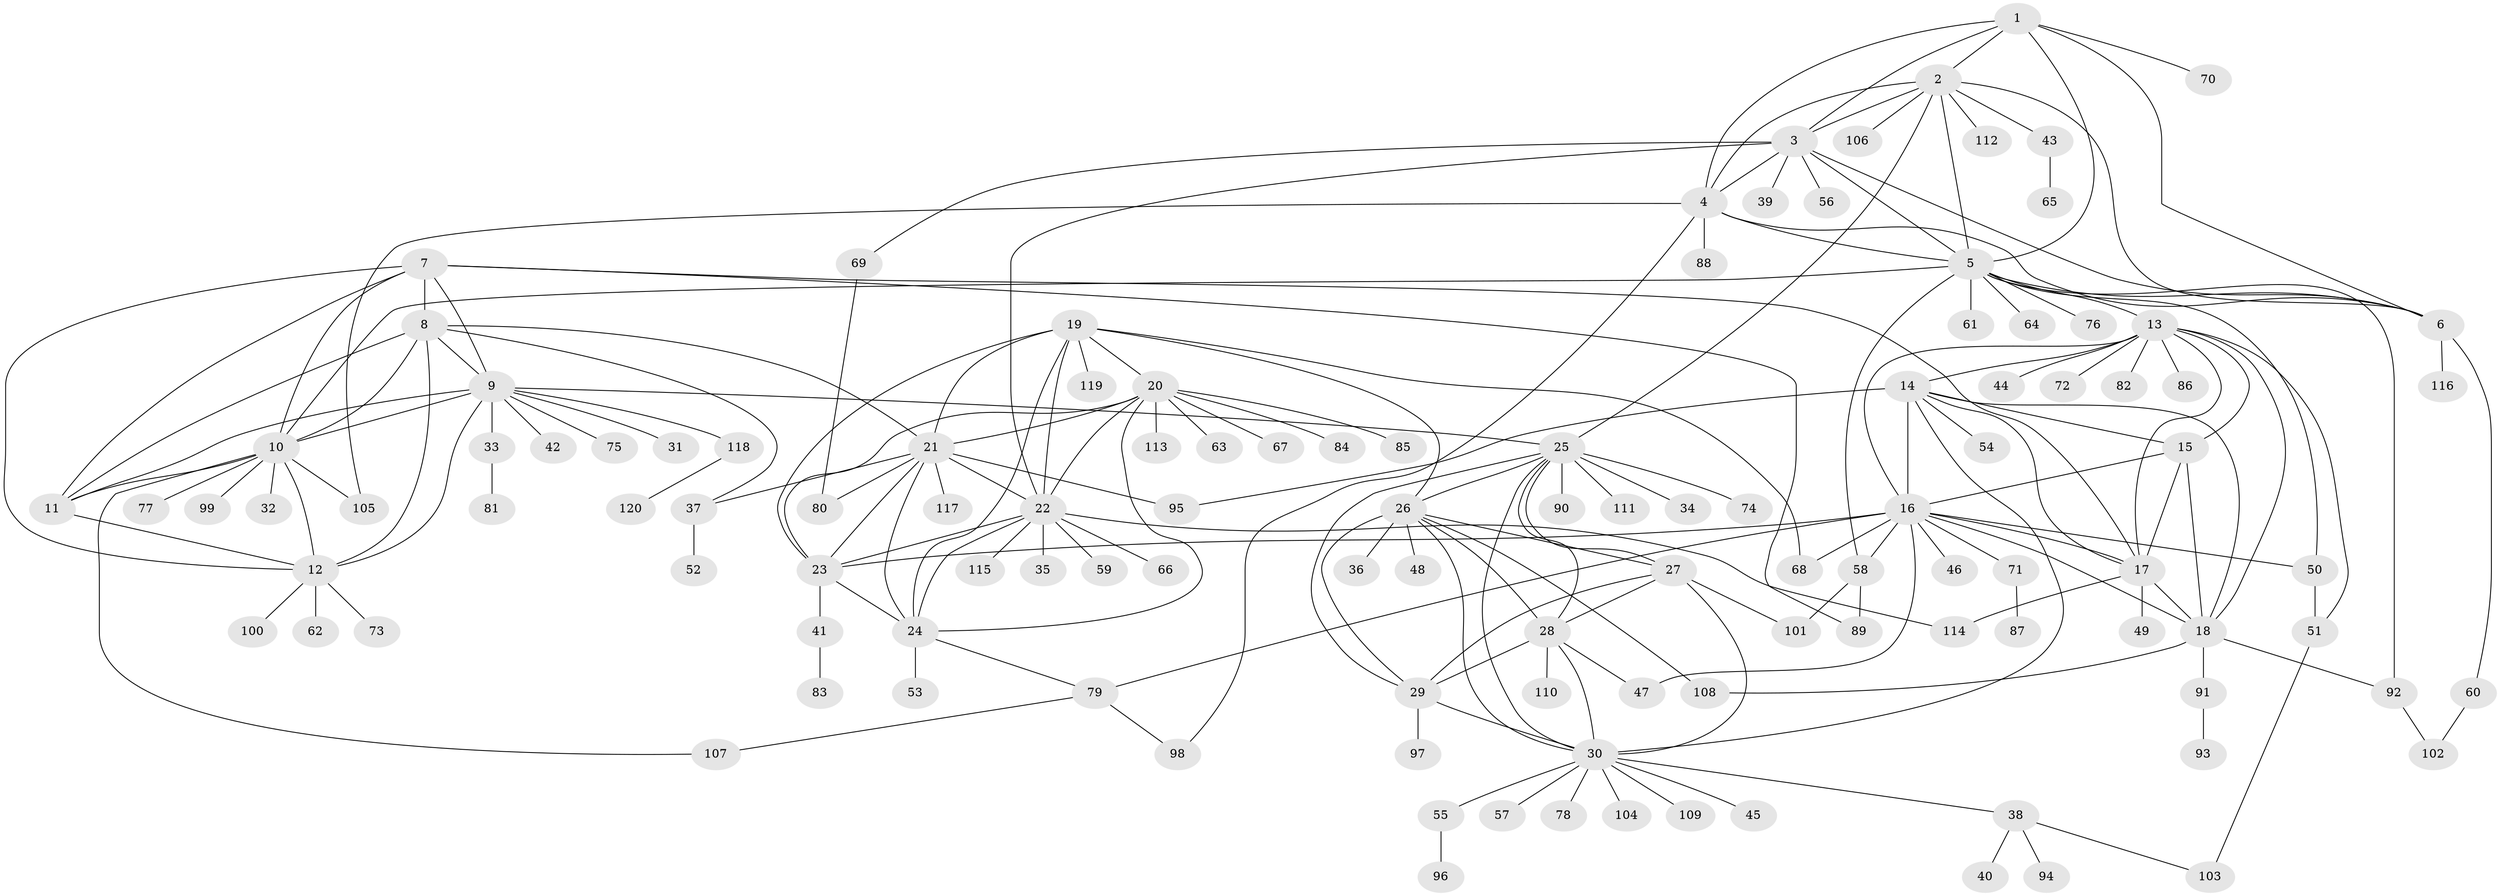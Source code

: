 // Generated by graph-tools (version 1.1) at 2025/02/03/09/25 03:02:44]
// undirected, 120 vertices, 194 edges
graph export_dot {
graph [start="1"]
  node [color=gray90,style=filled];
  1;
  2;
  3;
  4;
  5;
  6;
  7;
  8;
  9;
  10;
  11;
  12;
  13;
  14;
  15;
  16;
  17;
  18;
  19;
  20;
  21;
  22;
  23;
  24;
  25;
  26;
  27;
  28;
  29;
  30;
  31;
  32;
  33;
  34;
  35;
  36;
  37;
  38;
  39;
  40;
  41;
  42;
  43;
  44;
  45;
  46;
  47;
  48;
  49;
  50;
  51;
  52;
  53;
  54;
  55;
  56;
  57;
  58;
  59;
  60;
  61;
  62;
  63;
  64;
  65;
  66;
  67;
  68;
  69;
  70;
  71;
  72;
  73;
  74;
  75;
  76;
  77;
  78;
  79;
  80;
  81;
  82;
  83;
  84;
  85;
  86;
  87;
  88;
  89;
  90;
  91;
  92;
  93;
  94;
  95;
  96;
  97;
  98;
  99;
  100;
  101;
  102;
  103;
  104;
  105;
  106;
  107;
  108;
  109;
  110;
  111;
  112;
  113;
  114;
  115;
  116;
  117;
  118;
  119;
  120;
  1 -- 2;
  1 -- 3;
  1 -- 4;
  1 -- 5;
  1 -- 6;
  1 -- 70;
  2 -- 3;
  2 -- 4;
  2 -- 5;
  2 -- 6;
  2 -- 25;
  2 -- 43;
  2 -- 106;
  2 -- 112;
  3 -- 4;
  3 -- 5;
  3 -- 6;
  3 -- 22;
  3 -- 39;
  3 -- 56;
  3 -- 69;
  4 -- 5;
  4 -- 6;
  4 -- 88;
  4 -- 98;
  4 -- 105;
  5 -- 6;
  5 -- 10;
  5 -- 13;
  5 -- 50;
  5 -- 58;
  5 -- 61;
  5 -- 64;
  5 -- 76;
  5 -- 92;
  6 -- 60;
  6 -- 116;
  7 -- 8;
  7 -- 9;
  7 -- 10;
  7 -- 11;
  7 -- 12;
  7 -- 17;
  7 -- 89;
  8 -- 9;
  8 -- 10;
  8 -- 11;
  8 -- 12;
  8 -- 21;
  8 -- 37;
  9 -- 10;
  9 -- 11;
  9 -- 12;
  9 -- 25;
  9 -- 31;
  9 -- 33;
  9 -- 42;
  9 -- 75;
  9 -- 118;
  10 -- 11;
  10 -- 12;
  10 -- 32;
  10 -- 77;
  10 -- 99;
  10 -- 105;
  10 -- 107;
  11 -- 12;
  12 -- 62;
  12 -- 73;
  12 -- 100;
  13 -- 14;
  13 -- 15;
  13 -- 16;
  13 -- 17;
  13 -- 18;
  13 -- 44;
  13 -- 51;
  13 -- 72;
  13 -- 82;
  13 -- 86;
  14 -- 15;
  14 -- 16;
  14 -- 17;
  14 -- 18;
  14 -- 30;
  14 -- 54;
  14 -- 95;
  15 -- 16;
  15 -- 17;
  15 -- 18;
  16 -- 17;
  16 -- 18;
  16 -- 23;
  16 -- 46;
  16 -- 47;
  16 -- 50;
  16 -- 58;
  16 -- 68;
  16 -- 71;
  16 -- 79;
  17 -- 18;
  17 -- 49;
  17 -- 114;
  18 -- 91;
  18 -- 92;
  18 -- 108;
  19 -- 20;
  19 -- 21;
  19 -- 22;
  19 -- 23;
  19 -- 24;
  19 -- 26;
  19 -- 68;
  19 -- 119;
  20 -- 21;
  20 -- 22;
  20 -- 23;
  20 -- 24;
  20 -- 63;
  20 -- 67;
  20 -- 84;
  20 -- 85;
  20 -- 113;
  21 -- 22;
  21 -- 23;
  21 -- 24;
  21 -- 37;
  21 -- 80;
  21 -- 95;
  21 -- 117;
  22 -- 23;
  22 -- 24;
  22 -- 35;
  22 -- 59;
  22 -- 66;
  22 -- 114;
  22 -- 115;
  23 -- 24;
  23 -- 41;
  24 -- 53;
  24 -- 79;
  25 -- 26;
  25 -- 27;
  25 -- 28;
  25 -- 29;
  25 -- 30;
  25 -- 34;
  25 -- 74;
  25 -- 90;
  25 -- 111;
  26 -- 27;
  26 -- 28;
  26 -- 29;
  26 -- 30;
  26 -- 36;
  26 -- 48;
  26 -- 108;
  27 -- 28;
  27 -- 29;
  27 -- 30;
  27 -- 101;
  28 -- 29;
  28 -- 30;
  28 -- 47;
  28 -- 110;
  29 -- 30;
  29 -- 97;
  30 -- 38;
  30 -- 45;
  30 -- 55;
  30 -- 57;
  30 -- 78;
  30 -- 104;
  30 -- 109;
  33 -- 81;
  37 -- 52;
  38 -- 40;
  38 -- 94;
  38 -- 103;
  41 -- 83;
  43 -- 65;
  50 -- 51;
  51 -- 103;
  55 -- 96;
  58 -- 89;
  58 -- 101;
  60 -- 102;
  69 -- 80;
  71 -- 87;
  79 -- 98;
  79 -- 107;
  91 -- 93;
  92 -- 102;
  118 -- 120;
}
